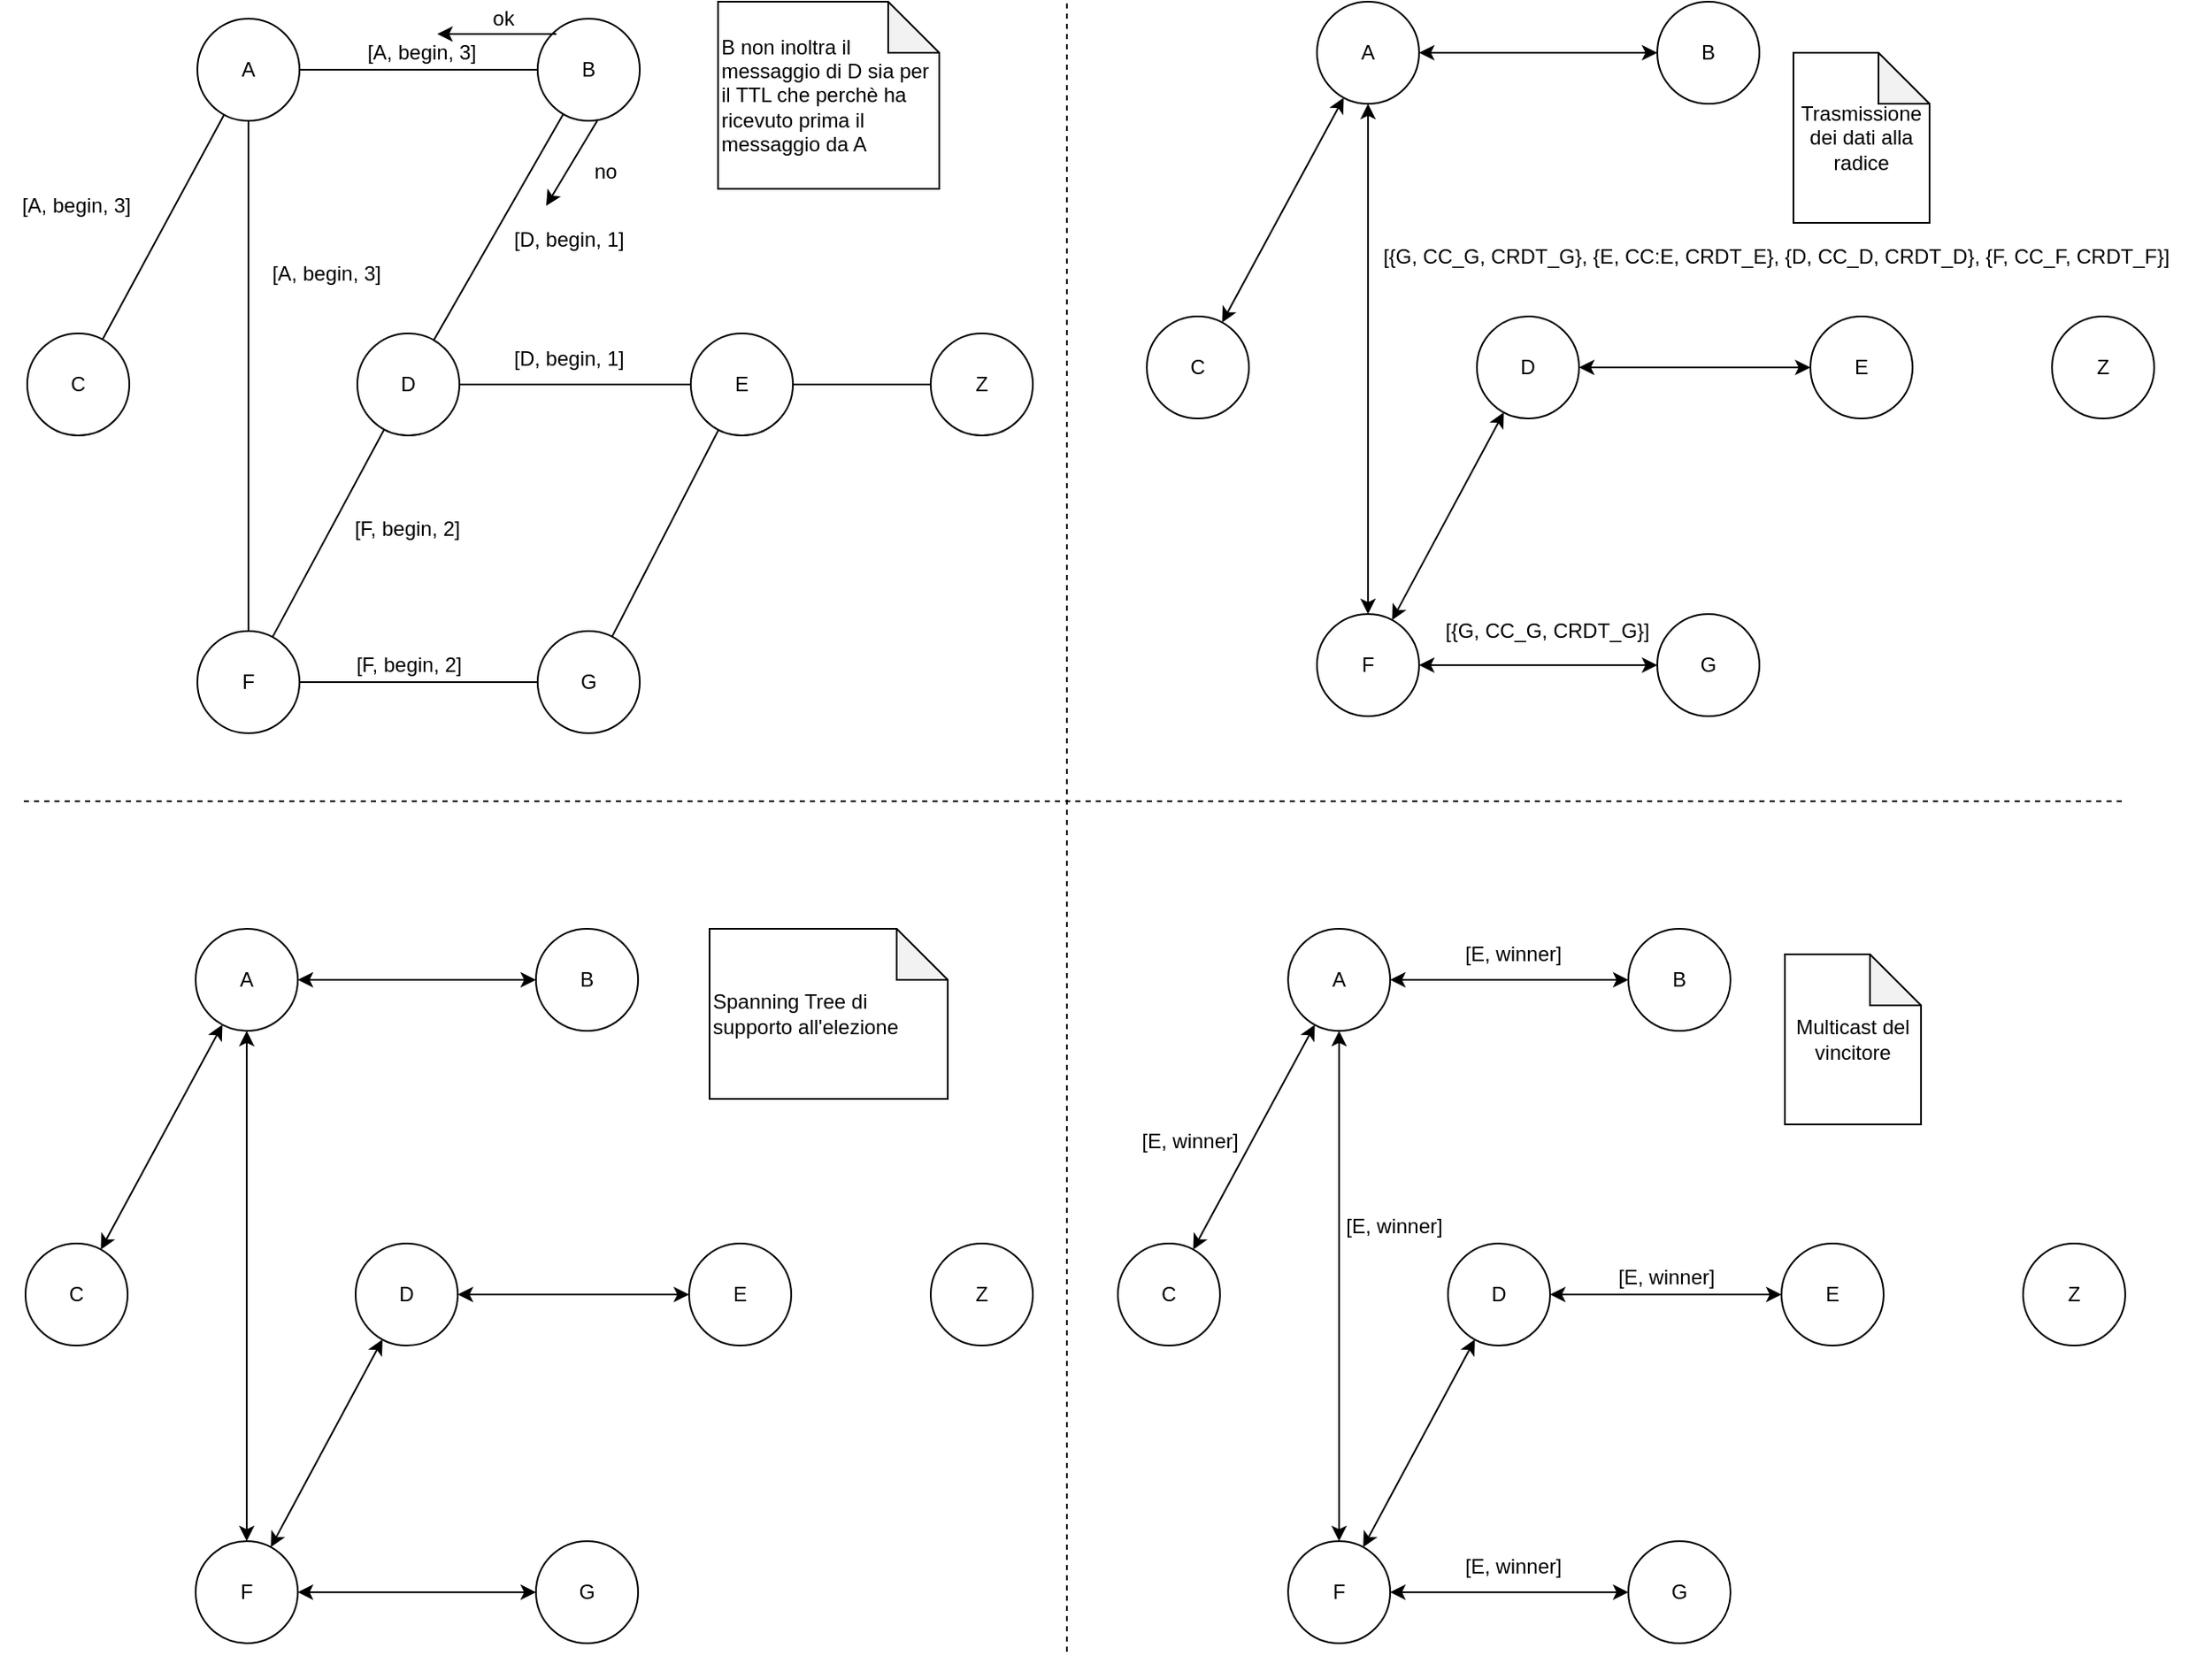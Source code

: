 <mxfile version="12.9.3" type="device"><diagram id="IJ0lnIXiKrcv5BqSeHpE" name="Page-1"><mxGraphModel dx="1422" dy="822" grid="1" gridSize="10" guides="1" tooltips="1" connect="1" arrows="1" fold="1" page="1" pageScale="1" pageWidth="827" pageHeight="1169" math="0" shadow="0"><root><mxCell id="0"/><mxCell id="1" parent="0"/><mxCell id="0BV0RHydsGr-nv2nMOxx-2" value="D" style="ellipse;whiteSpace=wrap;html=1;aspect=fixed;" vertex="1" parent="1"><mxGeometry x="313" y="235" width="60" height="60" as="geometry"/></mxCell><mxCell id="0BV0RHydsGr-nv2nMOxx-3" value="B" style="ellipse;whiteSpace=wrap;html=1;aspect=fixed;" vertex="1" parent="1"><mxGeometry x="419" y="50" width="60" height="60" as="geometry"/></mxCell><mxCell id="0BV0RHydsGr-nv2nMOxx-4" value="A" style="ellipse;whiteSpace=wrap;html=1;aspect=fixed;" vertex="1" parent="1"><mxGeometry x="219" y="50" width="60" height="60" as="geometry"/></mxCell><mxCell id="0BV0RHydsGr-nv2nMOxx-5" value="C" style="ellipse;whiteSpace=wrap;html=1;aspect=fixed;" vertex="1" parent="1"><mxGeometry x="119" y="235" width="60" height="60" as="geometry"/></mxCell><mxCell id="0BV0RHydsGr-nv2nMOxx-6" value="G" style="ellipse;whiteSpace=wrap;html=1;aspect=fixed;" vertex="1" parent="1"><mxGeometry x="419" y="410" width="60" height="60" as="geometry"/></mxCell><mxCell id="0BV0RHydsGr-nv2nMOxx-7" value="F" style="ellipse;whiteSpace=wrap;html=1;aspect=fixed;" vertex="1" parent="1"><mxGeometry x="219" y="410" width="60" height="60" as="geometry"/></mxCell><mxCell id="0BV0RHydsGr-nv2nMOxx-8" value="E" style="ellipse;whiteSpace=wrap;html=1;aspect=fixed;" vertex="1" parent="1"><mxGeometry x="509" y="235" width="60" height="60" as="geometry"/></mxCell><mxCell id="0BV0RHydsGr-nv2nMOxx-25" value="" style="endArrow=none;html=1;" edge="1" parent="1" source="0BV0RHydsGr-nv2nMOxx-5" target="0BV0RHydsGr-nv2nMOxx-4"><mxGeometry width="50" height="50" relative="1" as="geometry"><mxPoint x="239" y="210" as="sourcePoint"/><mxPoint x="289" y="160" as="targetPoint"/></mxGeometry></mxCell><mxCell id="0BV0RHydsGr-nv2nMOxx-26" value="" style="endArrow=none;html=1;" edge="1" parent="1" source="0BV0RHydsGr-nv2nMOxx-7" target="0BV0RHydsGr-nv2nMOxx-4"><mxGeometry width="50" height="50" relative="1" as="geometry"><mxPoint x="269" y="210" as="sourcePoint"/><mxPoint x="319" y="160" as="targetPoint"/></mxGeometry></mxCell><mxCell id="0BV0RHydsGr-nv2nMOxx-27" value="" style="endArrow=none;html=1;" edge="1" parent="1" source="0BV0RHydsGr-nv2nMOxx-7" target="0BV0RHydsGr-nv2nMOxx-6"><mxGeometry width="50" height="50" relative="1" as="geometry"><mxPoint x="399" y="380" as="sourcePoint"/><mxPoint x="449" y="330" as="targetPoint"/></mxGeometry></mxCell><mxCell id="0BV0RHydsGr-nv2nMOxx-28" value="" style="endArrow=none;html=1;" edge="1" parent="1" source="0BV0RHydsGr-nv2nMOxx-7" target="0BV0RHydsGr-nv2nMOxx-2"><mxGeometry width="50" height="50" relative="1" as="geometry"><mxPoint x="329" y="360" as="sourcePoint"/><mxPoint x="379" y="310" as="targetPoint"/></mxGeometry></mxCell><mxCell id="0BV0RHydsGr-nv2nMOxx-29" value="" style="endArrow=none;html=1;" edge="1" parent="1" source="0BV0RHydsGr-nv2nMOxx-2" target="0BV0RHydsGr-nv2nMOxx-3"><mxGeometry width="50" height="50" relative="1" as="geometry"><mxPoint x="439" y="190" as="sourcePoint"/><mxPoint x="489" y="140" as="targetPoint"/></mxGeometry></mxCell><mxCell id="0BV0RHydsGr-nv2nMOxx-30" value="" style="endArrow=none;html=1;" edge="1" parent="1" source="0BV0RHydsGr-nv2nMOxx-4" target="0BV0RHydsGr-nv2nMOxx-3"><mxGeometry width="50" height="50" relative="1" as="geometry"><mxPoint x="299" y="160" as="sourcePoint"/><mxPoint x="349" y="110" as="targetPoint"/></mxGeometry></mxCell><mxCell id="0BV0RHydsGr-nv2nMOxx-31" value="" style="endArrow=none;html=1;" edge="1" parent="1" source="0BV0RHydsGr-nv2nMOxx-6" target="0BV0RHydsGr-nv2nMOxx-8"><mxGeometry width="50" height="50" relative="1" as="geometry"><mxPoint x="429" y="350" as="sourcePoint"/><mxPoint x="479" y="300" as="targetPoint"/></mxGeometry></mxCell><mxCell id="0BV0RHydsGr-nv2nMOxx-32" value="" style="endArrow=none;html=1;" edge="1" parent="1" source="0BV0RHydsGr-nv2nMOxx-2" target="0BV0RHydsGr-nv2nMOxx-8"><mxGeometry width="50" height="50" relative="1" as="geometry"><mxPoint x="469" y="260" as="sourcePoint"/><mxPoint x="519" y="210" as="targetPoint"/></mxGeometry></mxCell><mxCell id="0BV0RHydsGr-nv2nMOxx-33" value="D" style="ellipse;whiteSpace=wrap;html=1;aspect=fixed;" vertex="1" parent="1"><mxGeometry x="312" y="770" width="60" height="60" as="geometry"/></mxCell><mxCell id="0BV0RHydsGr-nv2nMOxx-34" value="B" style="ellipse;whiteSpace=wrap;html=1;aspect=fixed;" vertex="1" parent="1"><mxGeometry x="418" y="585" width="60" height="60" as="geometry"/></mxCell><mxCell id="0BV0RHydsGr-nv2nMOxx-35" value="A" style="ellipse;whiteSpace=wrap;html=1;aspect=fixed;" vertex="1" parent="1"><mxGeometry x="218" y="585" width="60" height="60" as="geometry"/></mxCell><mxCell id="0BV0RHydsGr-nv2nMOxx-36" value="C" style="ellipse;whiteSpace=wrap;html=1;aspect=fixed;" vertex="1" parent="1"><mxGeometry x="118" y="770" width="60" height="60" as="geometry"/></mxCell><mxCell id="0BV0RHydsGr-nv2nMOxx-37" value="G" style="ellipse;whiteSpace=wrap;html=1;aspect=fixed;" vertex="1" parent="1"><mxGeometry x="418" y="945" width="60" height="60" as="geometry"/></mxCell><mxCell id="0BV0RHydsGr-nv2nMOxx-38" value="F" style="ellipse;whiteSpace=wrap;html=1;aspect=fixed;" vertex="1" parent="1"><mxGeometry x="218" y="945" width="60" height="60" as="geometry"/></mxCell><mxCell id="0BV0RHydsGr-nv2nMOxx-39" value="E" style="ellipse;whiteSpace=wrap;html=1;aspect=fixed;" vertex="1" parent="1"><mxGeometry x="508" y="770" width="60" height="60" as="geometry"/></mxCell><mxCell id="0BV0RHydsGr-nv2nMOxx-55" value="Z" style="ellipse;whiteSpace=wrap;html=1;aspect=fixed;" vertex="1" parent="1"><mxGeometry x="650" y="235" width="60" height="60" as="geometry"/></mxCell><mxCell id="0BV0RHydsGr-nv2nMOxx-56" value="" style="endArrow=none;html=1;" edge="1" parent="1" source="0BV0RHydsGr-nv2nMOxx-8" target="0BV0RHydsGr-nv2nMOxx-55"><mxGeometry width="50" height="50" relative="1" as="geometry"><mxPoint x="600" y="260" as="sourcePoint"/><mxPoint x="650" y="210" as="targetPoint"/></mxGeometry></mxCell><mxCell id="0BV0RHydsGr-nv2nMOxx-57" value="Z" style="ellipse;whiteSpace=wrap;html=1;aspect=fixed;" vertex="1" parent="1"><mxGeometry x="650" y="770" width="60" height="60" as="geometry"/></mxCell><mxCell id="0BV0RHydsGr-nv2nMOxx-58" value="[A, begin, 3]" style="text;html=1;strokeColor=none;fillColor=none;align=center;verticalAlign=middle;whiteSpace=wrap;rounded=0;" vertex="1" parent="1"><mxGeometry x="250" y="190" width="90" height="20" as="geometry"/></mxCell><mxCell id="0BV0RHydsGr-nv2nMOxx-59" value="[F, begin, 2]" style="text;html=1;strokeColor=none;fillColor=none;align=center;verticalAlign=middle;whiteSpace=wrap;rounded=0;" vertex="1" parent="1"><mxGeometry x="300.5" y="340" width="83" height="20" as="geometry"/></mxCell><mxCell id="0BV0RHydsGr-nv2nMOxx-60" value="[F, begin, 2]" style="text;html=1;strokeColor=none;fillColor=none;align=center;verticalAlign=middle;whiteSpace=wrap;rounded=0;" vertex="1" parent="1"><mxGeometry x="301.5" y="420" width="83" height="20" as="geometry"/></mxCell><mxCell id="0BV0RHydsGr-nv2nMOxx-61" value="[D, begin, 1]" style="text;html=1;strokeColor=none;fillColor=none;align=center;verticalAlign=middle;whiteSpace=wrap;rounded=0;" vertex="1" parent="1"><mxGeometry x="396" y="240" width="83" height="20" as="geometry"/></mxCell><mxCell id="0BV0RHydsGr-nv2nMOxx-62" value="[D, begin, 1]" style="text;html=1;strokeColor=none;fillColor=none;align=center;verticalAlign=middle;whiteSpace=wrap;rounded=0;" vertex="1" parent="1"><mxGeometry x="396" y="170" width="83" height="20" as="geometry"/></mxCell><mxCell id="0BV0RHydsGr-nv2nMOxx-63" value="[A, begin, 3]" style="text;html=1;strokeColor=none;fillColor=none;align=center;verticalAlign=middle;whiteSpace=wrap;rounded=0;" vertex="1" parent="1"><mxGeometry x="306" y="60" width="90" height="20" as="geometry"/></mxCell><mxCell id="0BV0RHydsGr-nv2nMOxx-64" value="[A, begin, 3]" style="text;html=1;strokeColor=none;fillColor=none;align=center;verticalAlign=middle;whiteSpace=wrap;rounded=0;" vertex="1" parent="1"><mxGeometry x="103" y="150" width="90" height="20" as="geometry"/></mxCell><mxCell id="0BV0RHydsGr-nv2nMOxx-65" value="B non inoltra il messaggio di D sia per il TTL che perchè ha ricevuto prima il messaggio da A" style="shape=note;whiteSpace=wrap;html=1;backgroundOutline=1;darkOpacity=0.05;align=left;" vertex="1" parent="1"><mxGeometry x="525" y="40" width="130" height="110" as="geometry"/></mxCell><mxCell id="0BV0RHydsGr-nv2nMOxx-66" value="Spanning Tree di supporto all'elezione" style="shape=note;whiteSpace=wrap;html=1;backgroundOutline=1;darkOpacity=0.05;align=left;" vertex="1" parent="1"><mxGeometry x="520" y="585" width="140" height="100" as="geometry"/></mxCell><mxCell id="0BV0RHydsGr-nv2nMOxx-67" value="" style="endArrow=classic;startArrow=classic;html=1;" edge="1" parent="1" source="0BV0RHydsGr-nv2nMOxx-36" target="0BV0RHydsGr-nv2nMOxx-35"><mxGeometry width="50" height="50" relative="1" as="geometry"><mxPoint x="140" y="720" as="sourcePoint"/><mxPoint x="190" y="670" as="targetPoint"/></mxGeometry></mxCell><mxCell id="0BV0RHydsGr-nv2nMOxx-68" value="" style="endArrow=classic;startArrow=classic;html=1;" edge="1" parent="1" source="0BV0RHydsGr-nv2nMOxx-38" target="0BV0RHydsGr-nv2nMOxx-35"><mxGeometry width="50" height="50" relative="1" as="geometry"><mxPoint x="220" y="760" as="sourcePoint"/><mxPoint x="270" y="710" as="targetPoint"/></mxGeometry></mxCell><mxCell id="0BV0RHydsGr-nv2nMOxx-69" value="" style="endArrow=classic;startArrow=classic;html=1;" edge="1" parent="1" source="0BV0RHydsGr-nv2nMOxx-38" target="0BV0RHydsGr-nv2nMOxx-37"><mxGeometry width="50" height="50" relative="1" as="geometry"><mxPoint x="330" y="970" as="sourcePoint"/><mxPoint x="380" y="920" as="targetPoint"/></mxGeometry></mxCell><mxCell id="0BV0RHydsGr-nv2nMOxx-70" value="" style="endArrow=classic;startArrow=classic;html=1;" edge="1" parent="1" source="0BV0RHydsGr-nv2nMOxx-38" target="0BV0RHydsGr-nv2nMOxx-33"><mxGeometry width="50" height="50" relative="1" as="geometry"><mxPoint x="300" y="930" as="sourcePoint"/><mxPoint x="350" y="880" as="targetPoint"/></mxGeometry></mxCell><mxCell id="0BV0RHydsGr-nv2nMOxx-71" value="" style="endArrow=classic;startArrow=classic;html=1;" edge="1" parent="1" source="0BV0RHydsGr-nv2nMOxx-33" target="0BV0RHydsGr-nv2nMOxx-39"><mxGeometry width="50" height="50" relative="1" as="geometry"><mxPoint x="440" y="830" as="sourcePoint"/><mxPoint x="490" y="780" as="targetPoint"/></mxGeometry></mxCell><mxCell id="0BV0RHydsGr-nv2nMOxx-72" value="" style="endArrow=classic;startArrow=classic;html=1;" edge="1" parent="1" source="0BV0RHydsGr-nv2nMOxx-35" target="0BV0RHydsGr-nv2nMOxx-34"><mxGeometry width="50" height="50" relative="1" as="geometry"><mxPoint x="330" y="660" as="sourcePoint"/><mxPoint x="380" y="610" as="targetPoint"/></mxGeometry></mxCell><mxCell id="0BV0RHydsGr-nv2nMOxx-88" value="D" style="ellipse;whiteSpace=wrap;html=1;aspect=fixed;" vertex="1" parent="1"><mxGeometry x="971" y="225" width="60" height="60" as="geometry"/></mxCell><mxCell id="0BV0RHydsGr-nv2nMOxx-89" value="B" style="ellipse;whiteSpace=wrap;html=1;aspect=fixed;" vertex="1" parent="1"><mxGeometry x="1077" y="40" width="60" height="60" as="geometry"/></mxCell><mxCell id="0BV0RHydsGr-nv2nMOxx-90" value="A" style="ellipse;whiteSpace=wrap;html=1;aspect=fixed;" vertex="1" parent="1"><mxGeometry x="877" y="40" width="60" height="60" as="geometry"/></mxCell><mxCell id="0BV0RHydsGr-nv2nMOxx-91" value="C" style="ellipse;whiteSpace=wrap;html=1;aspect=fixed;" vertex="1" parent="1"><mxGeometry x="777" y="225" width="60" height="60" as="geometry"/></mxCell><mxCell id="0BV0RHydsGr-nv2nMOxx-92" value="G" style="ellipse;whiteSpace=wrap;html=1;aspect=fixed;" vertex="1" parent="1"><mxGeometry x="1077" y="400" width="60" height="60" as="geometry"/></mxCell><mxCell id="0BV0RHydsGr-nv2nMOxx-93" value="F" style="ellipse;whiteSpace=wrap;html=1;aspect=fixed;" vertex="1" parent="1"><mxGeometry x="877" y="400" width="60" height="60" as="geometry"/></mxCell><mxCell id="0BV0RHydsGr-nv2nMOxx-94" value="E" style="ellipse;whiteSpace=wrap;html=1;aspect=fixed;" vertex="1" parent="1"><mxGeometry x="1167" y="225" width="60" height="60" as="geometry"/></mxCell><mxCell id="0BV0RHydsGr-nv2nMOxx-97" value="Z" style="ellipse;whiteSpace=wrap;html=1;aspect=fixed;" vertex="1" parent="1"><mxGeometry x="1309" y="225" width="60" height="60" as="geometry"/></mxCell><mxCell id="0BV0RHydsGr-nv2nMOxx-107" value="" style="endArrow=classic;startArrow=classic;html=1;" edge="1" parent="1" source="0BV0RHydsGr-nv2nMOxx-91" target="0BV0RHydsGr-nv2nMOxx-90"><mxGeometry width="50" height="50" relative="1" as="geometry"><mxPoint x="799" y="175" as="sourcePoint"/><mxPoint x="849" y="125" as="targetPoint"/></mxGeometry></mxCell><mxCell id="0BV0RHydsGr-nv2nMOxx-108" value="" style="endArrow=classic;startArrow=classic;html=1;" edge="1" parent="1" source="0BV0RHydsGr-nv2nMOxx-93" target="0BV0RHydsGr-nv2nMOxx-90"><mxGeometry width="50" height="50" relative="1" as="geometry"><mxPoint x="879" y="215" as="sourcePoint"/><mxPoint x="929" y="165" as="targetPoint"/></mxGeometry></mxCell><mxCell id="0BV0RHydsGr-nv2nMOxx-109" value="" style="endArrow=classic;startArrow=classic;html=1;" edge="1" parent="1" source="0BV0RHydsGr-nv2nMOxx-93" target="0BV0RHydsGr-nv2nMOxx-92"><mxGeometry width="50" height="50" relative="1" as="geometry"><mxPoint x="989" y="425" as="sourcePoint"/><mxPoint x="1039" y="375" as="targetPoint"/></mxGeometry></mxCell><mxCell id="0BV0RHydsGr-nv2nMOxx-110" value="" style="endArrow=classic;startArrow=classic;html=1;" edge="1" parent="1" source="0BV0RHydsGr-nv2nMOxx-93" target="0BV0RHydsGr-nv2nMOxx-88"><mxGeometry width="50" height="50" relative="1" as="geometry"><mxPoint x="959" y="385" as="sourcePoint"/><mxPoint x="1009" y="335" as="targetPoint"/></mxGeometry></mxCell><mxCell id="0BV0RHydsGr-nv2nMOxx-111" value="" style="endArrow=classic;startArrow=classic;html=1;" edge="1" parent="1" source="0BV0RHydsGr-nv2nMOxx-88" target="0BV0RHydsGr-nv2nMOxx-94"><mxGeometry width="50" height="50" relative="1" as="geometry"><mxPoint x="1099" y="285" as="sourcePoint"/><mxPoint x="1149" y="235" as="targetPoint"/></mxGeometry></mxCell><mxCell id="0BV0RHydsGr-nv2nMOxx-112" value="" style="endArrow=classic;startArrow=classic;html=1;" edge="1" parent="1" source="0BV0RHydsGr-nv2nMOxx-90" target="0BV0RHydsGr-nv2nMOxx-89"><mxGeometry width="50" height="50" relative="1" as="geometry"><mxPoint x="989" y="115" as="sourcePoint"/><mxPoint x="1039" y="65" as="targetPoint"/></mxGeometry></mxCell><mxCell id="0BV0RHydsGr-nv2nMOxx-113" value="[{G, CC_G, CRDT_G}]" style="text;html=1;strokeColor=none;fillColor=none;align=center;verticalAlign=middle;whiteSpace=wrap;rounded=0;" vertex="1" parent="1"><mxGeometry x="932" y="400" width="161" height="20" as="geometry"/></mxCell><mxCell id="0BV0RHydsGr-nv2nMOxx-114" value="[{G, CC_G, CRDT_G}, {E, CC:E, CRDT_E}, {D, CC_D, CRDT_D}, {F, CC_F, CRDT_F}]" style="text;html=1;strokeColor=none;fillColor=none;align=center;verticalAlign=middle;whiteSpace=wrap;rounded=0;" vertex="1" parent="1"><mxGeometry x="892" y="180" width="510" height="20" as="geometry"/></mxCell><mxCell id="0BV0RHydsGr-nv2nMOxx-115" value="ok" style="text;html=1;strokeColor=none;fillColor=none;align=center;verticalAlign=middle;whiteSpace=wrap;rounded=0;" vertex="1" parent="1"><mxGeometry x="379" y="40" width="40" height="20" as="geometry"/></mxCell><mxCell id="0BV0RHydsGr-nv2nMOxx-117" value="" style="endArrow=classic;html=1;" edge="1" parent="1"><mxGeometry width="50" height="50" relative="1" as="geometry"><mxPoint x="430" y="59" as="sourcePoint"/><mxPoint x="360" y="59" as="targetPoint"/></mxGeometry></mxCell><mxCell id="0BV0RHydsGr-nv2nMOxx-118" value="" style="endArrow=classic;html=1;" edge="1" parent="1"><mxGeometry width="50" height="50" relative="1" as="geometry"><mxPoint x="454" y="110" as="sourcePoint"/><mxPoint x="424" y="160" as="targetPoint"/></mxGeometry></mxCell><mxCell id="0BV0RHydsGr-nv2nMOxx-119" value="no" style="text;html=1;strokeColor=none;fillColor=none;align=center;verticalAlign=middle;whiteSpace=wrap;rounded=0;" vertex="1" parent="1"><mxGeometry x="439" y="130" width="40" height="20" as="geometry"/></mxCell><mxCell id="0BV0RHydsGr-nv2nMOxx-120" value="D" style="ellipse;whiteSpace=wrap;html=1;aspect=fixed;" vertex="1" parent="1"><mxGeometry x="954" y="770" width="60" height="60" as="geometry"/></mxCell><mxCell id="0BV0RHydsGr-nv2nMOxx-121" value="B" style="ellipse;whiteSpace=wrap;html=1;aspect=fixed;" vertex="1" parent="1"><mxGeometry x="1060" y="585" width="60" height="60" as="geometry"/></mxCell><mxCell id="0BV0RHydsGr-nv2nMOxx-122" value="A" style="ellipse;whiteSpace=wrap;html=1;aspect=fixed;" vertex="1" parent="1"><mxGeometry x="860" y="585" width="60" height="60" as="geometry"/></mxCell><mxCell id="0BV0RHydsGr-nv2nMOxx-123" value="C" style="ellipse;whiteSpace=wrap;html=1;aspect=fixed;" vertex="1" parent="1"><mxGeometry x="760" y="770" width="60" height="60" as="geometry"/></mxCell><mxCell id="0BV0RHydsGr-nv2nMOxx-124" value="G" style="ellipse;whiteSpace=wrap;html=1;aspect=fixed;" vertex="1" parent="1"><mxGeometry x="1060" y="945" width="60" height="60" as="geometry"/></mxCell><mxCell id="0BV0RHydsGr-nv2nMOxx-125" value="F" style="ellipse;whiteSpace=wrap;html=1;aspect=fixed;" vertex="1" parent="1"><mxGeometry x="860" y="945" width="60" height="60" as="geometry"/></mxCell><mxCell id="0BV0RHydsGr-nv2nMOxx-126" value="E" style="ellipse;whiteSpace=wrap;html=1;aspect=fixed;" vertex="1" parent="1"><mxGeometry x="1150" y="770" width="60" height="60" as="geometry"/></mxCell><mxCell id="0BV0RHydsGr-nv2nMOxx-127" value="Z" style="ellipse;whiteSpace=wrap;html=1;aspect=fixed;" vertex="1" parent="1"><mxGeometry x="1292" y="770" width="60" height="60" as="geometry"/></mxCell><mxCell id="0BV0RHydsGr-nv2nMOxx-128" value="" style="endArrow=classic;startArrow=classic;html=1;" edge="1" parent="1" source="0BV0RHydsGr-nv2nMOxx-123" target="0BV0RHydsGr-nv2nMOxx-122"><mxGeometry width="50" height="50" relative="1" as="geometry"><mxPoint x="782" y="720" as="sourcePoint"/><mxPoint x="832" y="670" as="targetPoint"/></mxGeometry></mxCell><mxCell id="0BV0RHydsGr-nv2nMOxx-129" value="" style="endArrow=classic;startArrow=classic;html=1;" edge="1" parent="1" source="0BV0RHydsGr-nv2nMOxx-125" target="0BV0RHydsGr-nv2nMOxx-122"><mxGeometry width="50" height="50" relative="1" as="geometry"><mxPoint x="862" y="760" as="sourcePoint"/><mxPoint x="912" y="710" as="targetPoint"/></mxGeometry></mxCell><mxCell id="0BV0RHydsGr-nv2nMOxx-130" value="" style="endArrow=classic;startArrow=classic;html=1;" edge="1" parent="1" source="0BV0RHydsGr-nv2nMOxx-125" target="0BV0RHydsGr-nv2nMOxx-124"><mxGeometry width="50" height="50" relative="1" as="geometry"><mxPoint x="972" y="970" as="sourcePoint"/><mxPoint x="1022" y="920" as="targetPoint"/></mxGeometry></mxCell><mxCell id="0BV0RHydsGr-nv2nMOxx-131" value="" style="endArrow=classic;startArrow=classic;html=1;" edge="1" parent="1" source="0BV0RHydsGr-nv2nMOxx-125" target="0BV0RHydsGr-nv2nMOxx-120"><mxGeometry width="50" height="50" relative="1" as="geometry"><mxPoint x="942" y="930" as="sourcePoint"/><mxPoint x="992" y="880" as="targetPoint"/></mxGeometry></mxCell><mxCell id="0BV0RHydsGr-nv2nMOxx-132" value="" style="endArrow=classic;startArrow=classic;html=1;" edge="1" parent="1" source="0BV0RHydsGr-nv2nMOxx-120" target="0BV0RHydsGr-nv2nMOxx-126"><mxGeometry width="50" height="50" relative="1" as="geometry"><mxPoint x="1082" y="830" as="sourcePoint"/><mxPoint x="1132" y="780" as="targetPoint"/></mxGeometry></mxCell><mxCell id="0BV0RHydsGr-nv2nMOxx-133" value="" style="endArrow=classic;startArrow=classic;html=1;" edge="1" parent="1" source="0BV0RHydsGr-nv2nMOxx-122" target="0BV0RHydsGr-nv2nMOxx-121"><mxGeometry width="50" height="50" relative="1" as="geometry"><mxPoint x="972" y="660" as="sourcePoint"/><mxPoint x="1022" y="610" as="targetPoint"/></mxGeometry></mxCell><mxCell id="0BV0RHydsGr-nv2nMOxx-136" value="[E, winner]" style="text;html=1;strokeColor=none;fillColor=none;align=center;verticalAlign=middle;whiteSpace=wrap;rounded=0;" vertex="1" parent="1"><mxGeometry x="962" y="590" width="61" height="20" as="geometry"/></mxCell><mxCell id="0BV0RHydsGr-nv2nMOxx-139" value="[E, winner]" style="text;html=1;strokeColor=none;fillColor=none;align=center;verticalAlign=middle;whiteSpace=wrap;rounded=0;" vertex="1" parent="1"><mxGeometry x="772" y="700" width="61" height="20" as="geometry"/></mxCell><mxCell id="0BV0RHydsGr-nv2nMOxx-140" value="[E, winner]" style="text;html=1;strokeColor=none;fillColor=none;align=center;verticalAlign=middle;whiteSpace=wrap;rounded=0;" vertex="1" parent="1"><mxGeometry x="892" y="750" width="61" height="20" as="geometry"/></mxCell><mxCell id="0BV0RHydsGr-nv2nMOxx-141" value="[E, winner]" style="text;html=1;strokeColor=none;fillColor=none;align=center;verticalAlign=middle;whiteSpace=wrap;rounded=0;" vertex="1" parent="1"><mxGeometry x="962" y="950" width="61" height="20" as="geometry"/></mxCell><mxCell id="0BV0RHydsGr-nv2nMOxx-142" value="[E, winner]" style="text;html=1;strokeColor=none;fillColor=none;align=center;verticalAlign=middle;whiteSpace=wrap;rounded=0;" vertex="1" parent="1"><mxGeometry x="1052" y="780" width="61" height="20" as="geometry"/></mxCell><mxCell id="0BV0RHydsGr-nv2nMOxx-144" value="Multicast del vincitore" style="shape=note;whiteSpace=wrap;html=1;backgroundOutline=1;darkOpacity=0.05;" vertex="1" parent="1"><mxGeometry x="1152" y="600" width="80" height="100" as="geometry"/></mxCell><mxCell id="0BV0RHydsGr-nv2nMOxx-145" value="Trasmissione dei dati alla radice" style="shape=note;whiteSpace=wrap;html=1;backgroundOutline=1;darkOpacity=0.05;" vertex="1" parent="1"><mxGeometry x="1157" y="70" width="80" height="100" as="geometry"/></mxCell><mxCell id="0BV0RHydsGr-nv2nMOxx-146" value="" style="endArrow=none;dashed=1;html=1;" edge="1" parent="1"><mxGeometry width="50" height="50" relative="1" as="geometry"><mxPoint x="730" y="1010" as="sourcePoint"/><mxPoint x="730" y="40" as="targetPoint"/></mxGeometry></mxCell><mxCell id="0BV0RHydsGr-nv2nMOxx-147" value="" style="endArrow=none;dashed=1;html=1;" edge="1" parent="1"><mxGeometry width="50" height="50" relative="1" as="geometry"><mxPoint x="1350" y="510" as="sourcePoint"/><mxPoint x="114" y="510" as="targetPoint"/></mxGeometry></mxCell></root></mxGraphModel></diagram></mxfile>